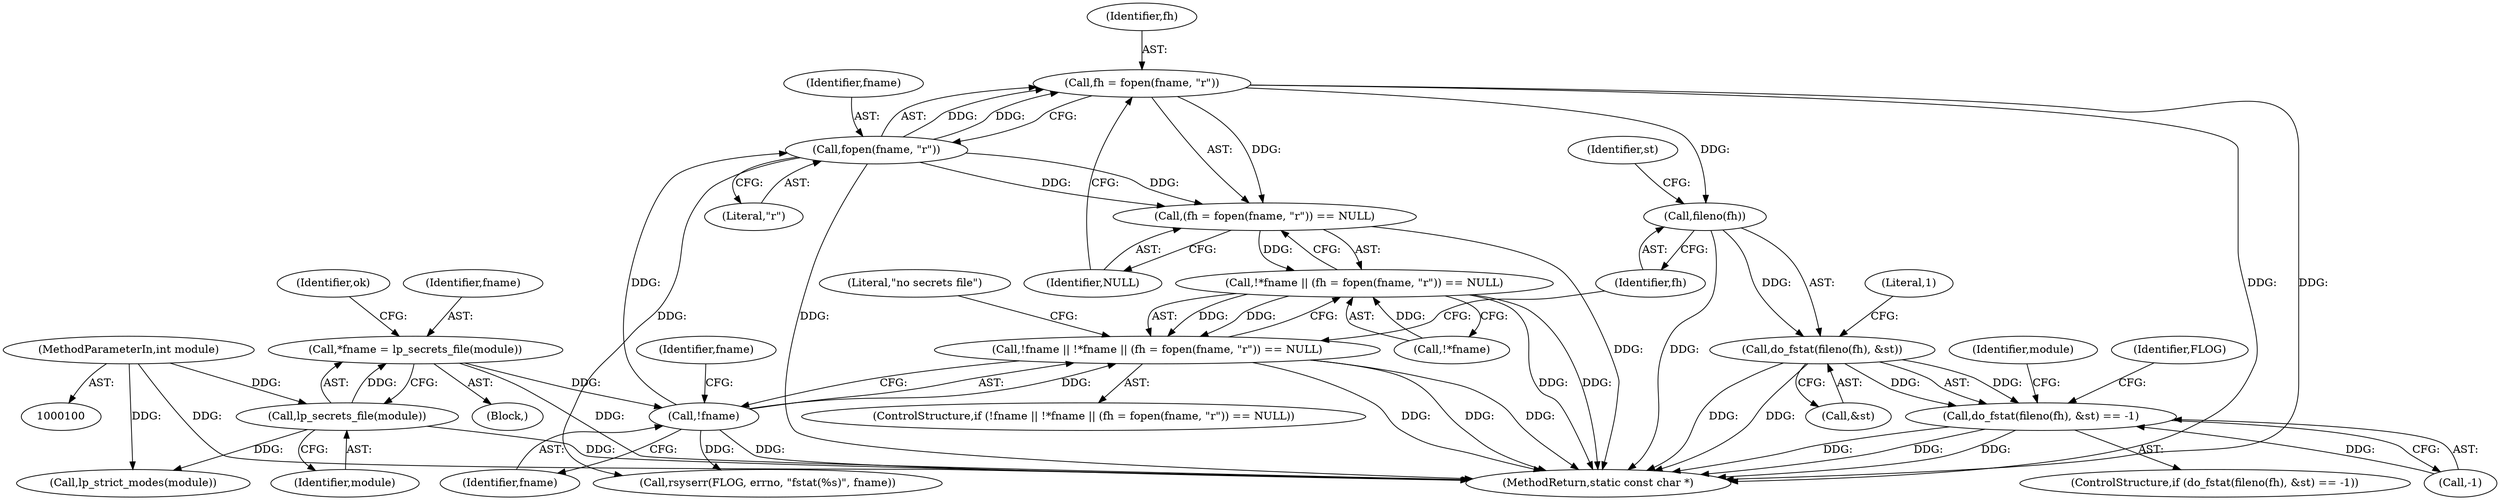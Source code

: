 digraph "0_samba_0dedfbce2c1b851684ba658861fe9d620636c56a@API" {
"1000143" [label="(Call,fh = fopen(fname, \"r\"))"];
"1000145" [label="(Call,fopen(fname, \"r\"))"];
"1000136" [label="(Call,!fname)"];
"1000110" [label="(Call,*fname = lp_secrets_file(module))"];
"1000112" [label="(Call,lp_secrets_file(module))"];
"1000101" [label="(MethodParameterIn,int module)"];
"1000142" [label="(Call,(fh = fopen(fname, \"r\")) == NULL)"];
"1000138" [label="(Call,!*fname || (fh = fopen(fname, \"r\")) == NULL)"];
"1000135" [label="(Call,!fname || !*fname || (fh = fopen(fname, \"r\")) == NULL)"];
"1000154" [label="(Call,fileno(fh))"];
"1000153" [label="(Call,do_fstat(fileno(fh), &st))"];
"1000152" [label="(Call,do_fstat(fileno(fh), &st) == -1)"];
"1000143" [label="(Call,fh = fopen(fname, \"r\"))"];
"1000161" [label="(Call,rsyserr(FLOG, errno, \"fstat(%s)\", fname))"];
"1000156" [label="(Call,&st)"];
"1000137" [label="(Identifier,fname)"];
"1000150" [label="(Literal,\"no secrets file\")"];
"1000141" [label="(Identifier,fname)"];
"1000134" [label="(ControlStructure,if (!fname || !*fname || (fh = fopen(fname, \"r\")) == NULL))"];
"1000155" [label="(Identifier,fh)"];
"1000152" [label="(Call,do_fstat(fileno(fh), &st) == -1)"];
"1000159" [label="(Literal,1)"];
"1000198" [label="(MethodReturn,static const char *)"];
"1000142" [label="(Call,(fh = fopen(fname, \"r\")) == NULL)"];
"1000110" [label="(Call,*fname = lp_secrets_file(module))"];
"1000162" [label="(Identifier,FLOG)"];
"1000145" [label="(Call,fopen(fname, \"r\"))"];
"1000171" [label="(Call,lp_strict_modes(module))"];
"1000138" [label="(Call,!*fname || (fh = fopen(fname, \"r\")) == NULL)"];
"1000157" [label="(Identifier,st)"];
"1000144" [label="(Identifier,fh)"];
"1000117" [label="(Identifier,ok)"];
"1000135" [label="(Call,!fname || !*fname || (fh = fopen(fname, \"r\")) == NULL)"];
"1000146" [label="(Identifier,fname)"];
"1000106" [label="(Block,)"];
"1000112" [label="(Call,lp_secrets_file(module))"];
"1000111" [label="(Identifier,fname)"];
"1000101" [label="(MethodParameterIn,int module)"];
"1000139" [label="(Call,!*fname)"];
"1000158" [label="(Call,-1)"];
"1000148" [label="(Identifier,NULL)"];
"1000113" [label="(Identifier,module)"];
"1000153" [label="(Call,do_fstat(fileno(fh), &st))"];
"1000154" [label="(Call,fileno(fh))"];
"1000172" [label="(Identifier,module)"];
"1000147" [label="(Literal,\"r\")"];
"1000151" [label="(ControlStructure,if (do_fstat(fileno(fh), &st) == -1))"];
"1000136" [label="(Call,!fname)"];
"1000143" -> "1000142"  [label="AST: "];
"1000143" -> "1000145"  [label="CFG: "];
"1000144" -> "1000143"  [label="AST: "];
"1000145" -> "1000143"  [label="AST: "];
"1000148" -> "1000143"  [label="CFG: "];
"1000143" -> "1000198"  [label="DDG: "];
"1000143" -> "1000198"  [label="DDG: "];
"1000143" -> "1000142"  [label="DDG: "];
"1000145" -> "1000143"  [label="DDG: "];
"1000145" -> "1000143"  [label="DDG: "];
"1000143" -> "1000154"  [label="DDG: "];
"1000145" -> "1000147"  [label="CFG: "];
"1000146" -> "1000145"  [label="AST: "];
"1000147" -> "1000145"  [label="AST: "];
"1000145" -> "1000198"  [label="DDG: "];
"1000145" -> "1000142"  [label="DDG: "];
"1000145" -> "1000142"  [label="DDG: "];
"1000136" -> "1000145"  [label="DDG: "];
"1000145" -> "1000161"  [label="DDG: "];
"1000136" -> "1000135"  [label="AST: "];
"1000136" -> "1000137"  [label="CFG: "];
"1000137" -> "1000136"  [label="AST: "];
"1000141" -> "1000136"  [label="CFG: "];
"1000135" -> "1000136"  [label="CFG: "];
"1000136" -> "1000198"  [label="DDG: "];
"1000136" -> "1000135"  [label="DDG: "];
"1000110" -> "1000136"  [label="DDG: "];
"1000136" -> "1000161"  [label="DDG: "];
"1000110" -> "1000106"  [label="AST: "];
"1000110" -> "1000112"  [label="CFG: "];
"1000111" -> "1000110"  [label="AST: "];
"1000112" -> "1000110"  [label="AST: "];
"1000117" -> "1000110"  [label="CFG: "];
"1000110" -> "1000198"  [label="DDG: "];
"1000112" -> "1000110"  [label="DDG: "];
"1000112" -> "1000113"  [label="CFG: "];
"1000113" -> "1000112"  [label="AST: "];
"1000112" -> "1000198"  [label="DDG: "];
"1000101" -> "1000112"  [label="DDG: "];
"1000112" -> "1000171"  [label="DDG: "];
"1000101" -> "1000100"  [label="AST: "];
"1000101" -> "1000198"  [label="DDG: "];
"1000101" -> "1000171"  [label="DDG: "];
"1000142" -> "1000138"  [label="AST: "];
"1000142" -> "1000148"  [label="CFG: "];
"1000148" -> "1000142"  [label="AST: "];
"1000138" -> "1000142"  [label="CFG: "];
"1000142" -> "1000198"  [label="DDG: "];
"1000142" -> "1000138"  [label="DDG: "];
"1000138" -> "1000135"  [label="AST: "];
"1000138" -> "1000139"  [label="CFG: "];
"1000139" -> "1000138"  [label="AST: "];
"1000135" -> "1000138"  [label="CFG: "];
"1000138" -> "1000198"  [label="DDG: "];
"1000138" -> "1000198"  [label="DDG: "];
"1000138" -> "1000135"  [label="DDG: "];
"1000138" -> "1000135"  [label="DDG: "];
"1000139" -> "1000138"  [label="DDG: "];
"1000135" -> "1000134"  [label="AST: "];
"1000150" -> "1000135"  [label="CFG: "];
"1000155" -> "1000135"  [label="CFG: "];
"1000135" -> "1000198"  [label="DDG: "];
"1000135" -> "1000198"  [label="DDG: "];
"1000135" -> "1000198"  [label="DDG: "];
"1000154" -> "1000153"  [label="AST: "];
"1000154" -> "1000155"  [label="CFG: "];
"1000155" -> "1000154"  [label="AST: "];
"1000157" -> "1000154"  [label="CFG: "];
"1000154" -> "1000198"  [label="DDG: "];
"1000154" -> "1000153"  [label="DDG: "];
"1000153" -> "1000152"  [label="AST: "];
"1000153" -> "1000156"  [label="CFG: "];
"1000156" -> "1000153"  [label="AST: "];
"1000159" -> "1000153"  [label="CFG: "];
"1000153" -> "1000198"  [label="DDG: "];
"1000153" -> "1000198"  [label="DDG: "];
"1000153" -> "1000152"  [label="DDG: "];
"1000153" -> "1000152"  [label="DDG: "];
"1000152" -> "1000151"  [label="AST: "];
"1000152" -> "1000158"  [label="CFG: "];
"1000158" -> "1000152"  [label="AST: "];
"1000162" -> "1000152"  [label="CFG: "];
"1000172" -> "1000152"  [label="CFG: "];
"1000152" -> "1000198"  [label="DDG: "];
"1000152" -> "1000198"  [label="DDG: "];
"1000152" -> "1000198"  [label="DDG: "];
"1000158" -> "1000152"  [label="DDG: "];
}
